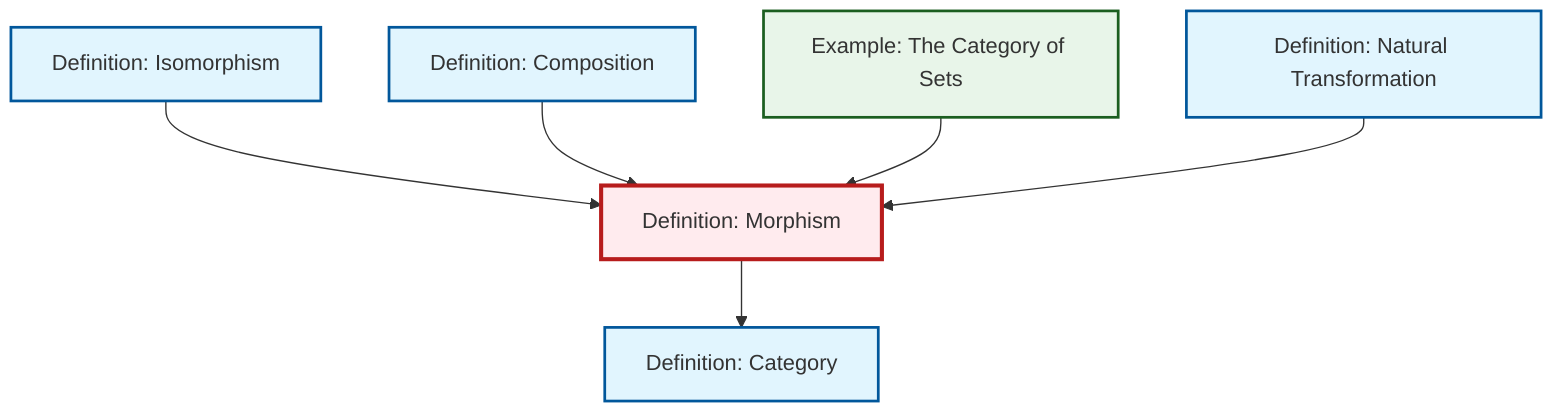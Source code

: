 graph TD
    classDef definition fill:#e1f5fe,stroke:#01579b,stroke-width:2px
    classDef theorem fill:#f3e5f5,stroke:#4a148c,stroke-width:2px
    classDef axiom fill:#fff3e0,stroke:#e65100,stroke-width:2px
    classDef example fill:#e8f5e9,stroke:#1b5e20,stroke-width:2px
    classDef current fill:#ffebee,stroke:#b71c1c,stroke-width:3px
    def-category["Definition: Category"]:::definition
    ex-set-category["Example: The Category of Sets"]:::example
    def-composition["Definition: Composition"]:::definition
    def-morphism["Definition: Morphism"]:::definition
    def-natural-transformation["Definition: Natural Transformation"]:::definition
    def-isomorphism["Definition: Isomorphism"]:::definition
    def-isomorphism --> def-morphism
    def-composition --> def-morphism
    def-morphism --> def-category
    ex-set-category --> def-morphism
    def-natural-transformation --> def-morphism
    class def-morphism current